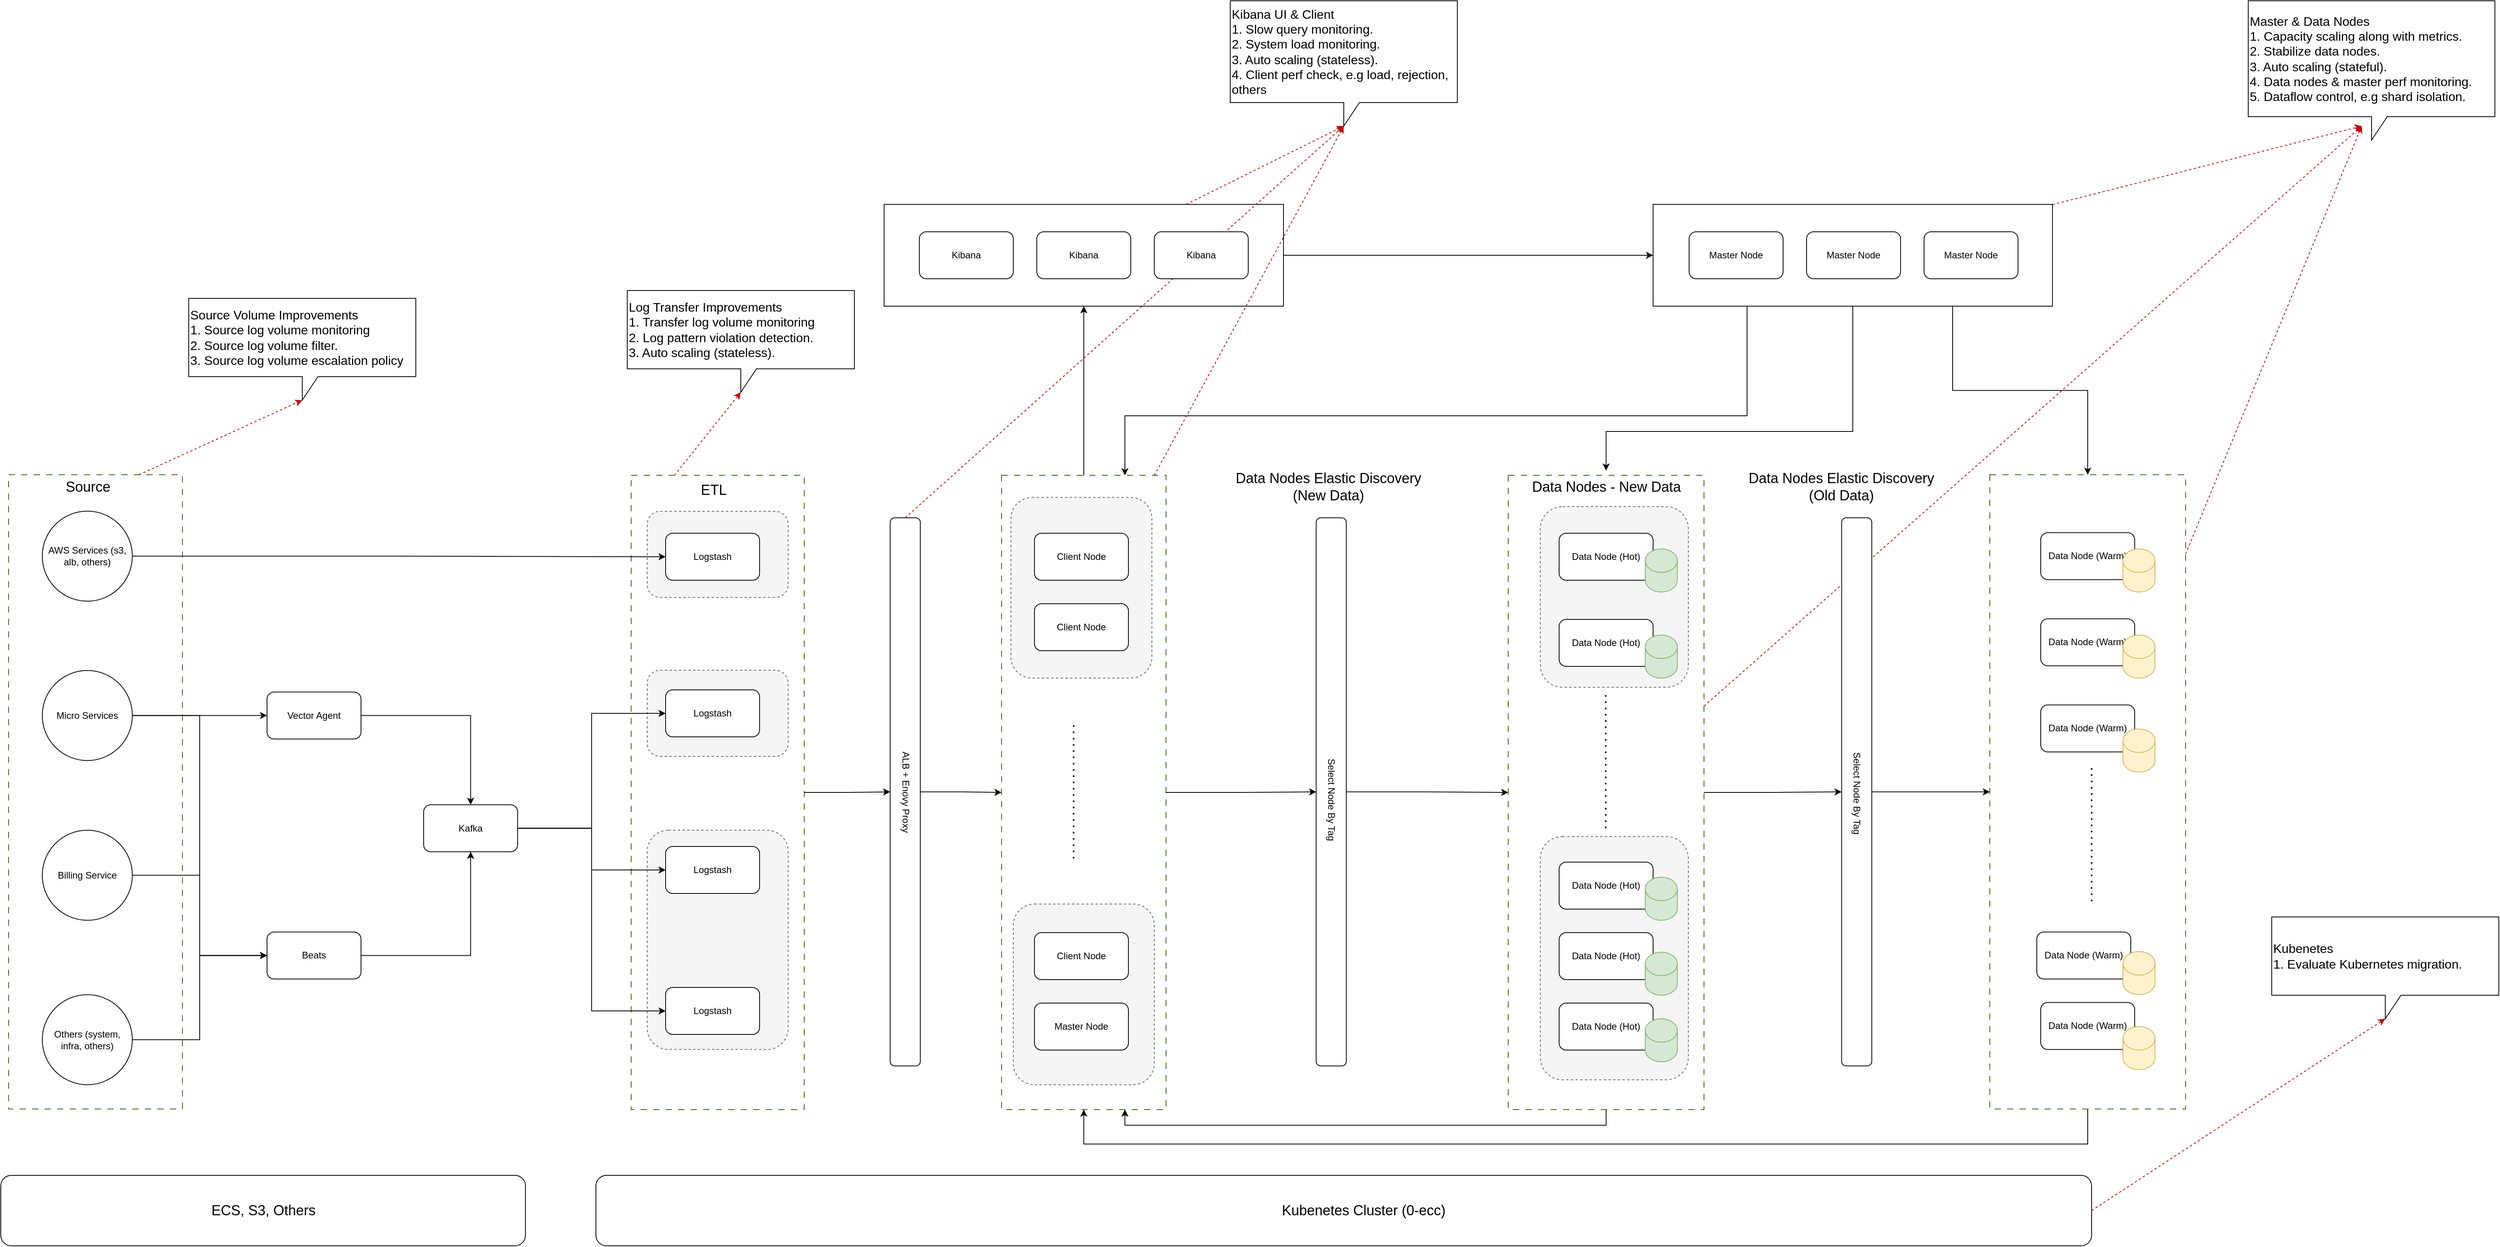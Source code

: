 <mxfile version="21.7.4" type="github">
  <diagram name="Page-1" id="CJJipEg_ZdHbSAjXl4IN">
    <mxGraphModel dx="3263" dy="2107" grid="1" gridSize="10" guides="1" tooltips="1" connect="1" arrows="1" fold="1" page="1" pageScale="1" pageWidth="850" pageHeight="1100" math="0" shadow="0">
      <root>
        <mxCell id="0" />
        <mxCell id="1" parent="0" />
        <mxCell id="A5_PFPzEll5ALQkFPiz4-55" value="" style="rounded=0;whiteSpace=wrap;html=1;dashed=1;dashPattern=8 8;strokeColor=#336600;" parent="1" vertex="1">
          <mxGeometry x="1855" y="136" width="250" height="810" as="geometry" />
        </mxCell>
        <mxCell id="qpXwIodEynWpEj1GwYdM-7" value="" style="rounded=1;whiteSpace=wrap;html=1;dashed=1;strokeColor=#666666;fillColor=#f5f5f5;fontColor=#333333;" vertex="1" parent="1">
          <mxGeometry x="1896" y="597.25" width="189" height="310.75" as="geometry" />
        </mxCell>
        <mxCell id="qpXwIodEynWpEj1GwYdM-6" value="" style="rounded=1;whiteSpace=wrap;html=1;dashed=1;strokeColor=#666666;fillColor=#f5f5f5;fontColor=#333333;" vertex="1" parent="1">
          <mxGeometry x="1896" y="176" width="189" height="230.75" as="geometry" />
        </mxCell>
        <mxCell id="A5_PFPzEll5ALQkFPiz4-54" value="" style="rounded=0;whiteSpace=wrap;html=1;dashed=1;dashPattern=8 8;strokeColor=#336600;" parent="1" vertex="1">
          <mxGeometry x="1208" y="136" width="210" height="810" as="geometry" />
        </mxCell>
        <mxCell id="qpXwIodEynWpEj1GwYdM-5" value="" style="rounded=1;whiteSpace=wrap;html=1;dashed=1;strokeColor=#666666;fillColor=#f5f5f5;fontColor=#333333;" vertex="1" parent="1">
          <mxGeometry x="1223" y="683.5" width="180" height="230.75" as="geometry" />
        </mxCell>
        <mxCell id="qpXwIodEynWpEj1GwYdM-4" value="" style="rounded=1;whiteSpace=wrap;html=1;dashed=1;strokeColor=#666666;fillColor=#f5f5f5;fontColor=#333333;" vertex="1" parent="1">
          <mxGeometry x="1220" y="164.25" width="180" height="230.75" as="geometry" />
        </mxCell>
        <mxCell id="A5_PFPzEll5ALQkFPiz4-53" value="" style="rounded=0;whiteSpace=wrap;html=1;dashed=1;dashPattern=8 8;strokeColor=#336600;" parent="1" vertex="1">
          <mxGeometry x="735" y="136" width="221" height="810" as="geometry" />
        </mxCell>
        <mxCell id="qpXwIodEynWpEj1GwYdM-3" value="" style="rounded=1;whiteSpace=wrap;html=1;dashed=1;strokeColor=#666666;fillColor=#f5f5f5;fontColor=#333333;" vertex="1" parent="1">
          <mxGeometry x="755.5" y="182" width="180" height="110" as="geometry" />
        </mxCell>
        <mxCell id="qpXwIodEynWpEj1GwYdM-2" value="" style="rounded=1;whiteSpace=wrap;html=1;dashed=1;strokeColor=#666666;fillColor=#f5f5f5;fontColor=#333333;" vertex="1" parent="1">
          <mxGeometry x="755.5" y="385" width="180" height="110" as="geometry" />
        </mxCell>
        <mxCell id="qpXwIodEynWpEj1GwYdM-1" value="" style="rounded=1;whiteSpace=wrap;html=1;dashed=1;strokeColor=#666666;fillColor=#f5f5f5;fontColor=#333333;" vertex="1" parent="1">
          <mxGeometry x="755.5" y="589.25" width="180" height="280" as="geometry" />
        </mxCell>
        <mxCell id="A5_PFPzEll5ALQkFPiz4-97" style="edgeStyle=orthogonalEdgeStyle;rounded=0;orthogonalLoop=1;jettySize=auto;html=1;entryX=0;entryY=0.5;entryDx=0;entryDy=0;" parent="1" source="A5_PFPzEll5ALQkFPiz4-58" target="A5_PFPzEll5ALQkFPiz4-57" edge="1">
          <mxGeometry relative="1" as="geometry" />
        </mxCell>
        <mxCell id="A5_PFPzEll5ALQkFPiz4-98" style="edgeStyle=orthogonalEdgeStyle;rounded=0;orthogonalLoop=1;jettySize=auto;html=1;entryX=0.5;entryY=0;entryDx=0;entryDy=0;startArrow=classic;startFill=1;endArrow=none;endFill=0;" parent="1" source="A5_PFPzEll5ALQkFPiz4-58" target="A5_PFPzEll5ALQkFPiz4-54" edge="1">
          <mxGeometry relative="1" as="geometry" />
        </mxCell>
        <mxCell id="A5_PFPzEll5ALQkFPiz4-118" style="rounded=0;orthogonalLoop=1;jettySize=auto;html=1;entryX=0;entryY=0;entryDx=145;entryDy=160;entryPerimeter=0;dashed=1;strokeColor=#CC0000;" parent="1" source="A5_PFPzEll5ALQkFPiz4-58" target="A5_PFPzEll5ALQkFPiz4-117" edge="1">
          <mxGeometry relative="1" as="geometry" />
        </mxCell>
        <mxCell id="A5_PFPzEll5ALQkFPiz4-58" value="" style="rounded=0;whiteSpace=wrap;html=1;" parent="1" vertex="1">
          <mxGeometry x="1058" y="-210" width="510" height="130" as="geometry" />
        </mxCell>
        <mxCell id="A5_PFPzEll5ALQkFPiz4-101" style="edgeStyle=orthogonalEdgeStyle;rounded=0;orthogonalLoop=1;jettySize=auto;html=1;entryX=0.75;entryY=0;entryDx=0;entryDy=0;exitX=0.25;exitY=1;exitDx=0;exitDy=0;" parent="1" source="A5_PFPzEll5ALQkFPiz4-57" target="A5_PFPzEll5ALQkFPiz4-54" edge="1">
          <mxGeometry relative="1" as="geometry">
            <Array as="points">
              <mxPoint x="2160" y="-80" />
              <mxPoint x="2160" y="60" />
              <mxPoint x="1366" y="60" />
            </Array>
          </mxGeometry>
        </mxCell>
        <mxCell id="A5_PFPzEll5ALQkFPiz4-102" style="edgeStyle=orthogonalEdgeStyle;rounded=0;orthogonalLoop=1;jettySize=auto;html=1;entryX=0.5;entryY=-0.025;entryDx=0;entryDy=0;entryPerimeter=0;" parent="1" source="A5_PFPzEll5ALQkFPiz4-57" target="A5_PFPzEll5ALQkFPiz4-88" edge="1">
          <mxGeometry relative="1" as="geometry">
            <Array as="points">
              <mxPoint x="2295" y="80" />
              <mxPoint x="1980" y="80" />
            </Array>
          </mxGeometry>
        </mxCell>
        <mxCell id="A5_PFPzEll5ALQkFPiz4-103" style="edgeStyle=orthogonalEdgeStyle;rounded=0;orthogonalLoop=1;jettySize=auto;html=1;exitX=0.75;exitY=1;exitDx=0;exitDy=0;entryX=0.5;entryY=0;entryDx=0;entryDy=0;" parent="1" source="A5_PFPzEll5ALQkFPiz4-57" target="A5_PFPzEll5ALQkFPiz4-56" edge="1">
          <mxGeometry relative="1" as="geometry" />
        </mxCell>
        <mxCell id="A5_PFPzEll5ALQkFPiz4-121" style="rounded=0;orthogonalLoop=1;jettySize=auto;html=1;entryX=0;entryY=0;entryDx=145;entryDy=160;entryPerimeter=0;dashed=1;strokeColor=#CC0000;" parent="1" source="A5_PFPzEll5ALQkFPiz4-57" target="A5_PFPzEll5ALQkFPiz4-120" edge="1">
          <mxGeometry relative="1" as="geometry" />
        </mxCell>
        <mxCell id="A5_PFPzEll5ALQkFPiz4-57" value="" style="rounded=0;whiteSpace=wrap;html=1;" parent="1" vertex="1">
          <mxGeometry x="2040" y="-210" width="510" height="130" as="geometry" />
        </mxCell>
        <mxCell id="A5_PFPzEll5ALQkFPiz4-100" style="edgeStyle=orthogonalEdgeStyle;rounded=0;orthogonalLoop=1;jettySize=auto;html=1;entryX=0.5;entryY=1;entryDx=0;entryDy=0;" parent="1" source="A5_PFPzEll5ALQkFPiz4-56" target="A5_PFPzEll5ALQkFPiz4-54" edge="1">
          <mxGeometry relative="1" as="geometry">
            <Array as="points">
              <mxPoint x="2595" y="990" />
              <mxPoint x="1313" y="990" />
            </Array>
          </mxGeometry>
        </mxCell>
        <mxCell id="A5_PFPzEll5ALQkFPiz4-123" style="rounded=0;orthogonalLoop=1;jettySize=auto;html=1;entryX=0;entryY=0;entryDx=145;entryDy=160;entryPerimeter=0;dashed=1;strokeColor=#CC0000;" parent="1" source="A5_PFPzEll5ALQkFPiz4-56" target="A5_PFPzEll5ALQkFPiz4-120" edge="1">
          <mxGeometry relative="1" as="geometry" />
        </mxCell>
        <mxCell id="A5_PFPzEll5ALQkFPiz4-56" value="" style="rounded=0;whiteSpace=wrap;html=1;dashed=1;dashPattern=8 8;strokeColor=#336600;" parent="1" vertex="1">
          <mxGeometry x="2470" y="135.25" width="250" height="810" as="geometry" />
        </mxCell>
        <mxCell id="A5_PFPzEll5ALQkFPiz4-80" style="edgeStyle=orthogonalEdgeStyle;rounded=0;orthogonalLoop=1;jettySize=auto;html=1;entryX=0.5;entryY=0;entryDx=0;entryDy=0;" parent="1" source="A5_PFPzEll5ALQkFPiz4-55" target="A5_PFPzEll5ALQkFPiz4-75" edge="1">
          <mxGeometry relative="1" as="geometry" />
        </mxCell>
        <mxCell id="A5_PFPzEll5ALQkFPiz4-99" style="edgeStyle=orthogonalEdgeStyle;rounded=0;orthogonalLoop=1;jettySize=auto;html=1;entryX=0.75;entryY=1;entryDx=0;entryDy=0;" parent="1" source="A5_PFPzEll5ALQkFPiz4-55" target="A5_PFPzEll5ALQkFPiz4-54" edge="1">
          <mxGeometry relative="1" as="geometry">
            <Array as="points">
              <mxPoint x="1980" y="966" />
              <mxPoint x="1366" y="966" />
            </Array>
          </mxGeometry>
        </mxCell>
        <mxCell id="A5_PFPzEll5ALQkFPiz4-122" style="rounded=0;orthogonalLoop=1;jettySize=auto;html=1;entryX=0;entryY=0;entryDx=145;entryDy=160;entryPerimeter=0;dashed=1;strokeColor=#CC0000;" parent="1" source="A5_PFPzEll5ALQkFPiz4-55" target="A5_PFPzEll5ALQkFPiz4-120" edge="1">
          <mxGeometry relative="1" as="geometry" />
        </mxCell>
        <mxCell id="A5_PFPzEll5ALQkFPiz4-78" style="edgeStyle=orthogonalEdgeStyle;rounded=0;orthogonalLoop=1;jettySize=auto;html=1;entryX=0.5;entryY=0;entryDx=0;entryDy=0;" parent="1" source="A5_PFPzEll5ALQkFPiz4-54" target="A5_PFPzEll5ALQkFPiz4-74" edge="1">
          <mxGeometry relative="1" as="geometry" />
        </mxCell>
        <mxCell id="A5_PFPzEll5ALQkFPiz4-119" style="rounded=0;orthogonalLoop=1;jettySize=auto;html=1;entryX=0;entryY=0;entryDx=145;entryDy=160;entryPerimeter=0;exitX=0.929;exitY=0;exitDx=0;exitDy=0;exitPerimeter=0;dashed=1;strokeColor=#CC0000;" parent="1" source="A5_PFPzEll5ALQkFPiz4-54" target="A5_PFPzEll5ALQkFPiz4-117" edge="1">
          <mxGeometry relative="1" as="geometry" />
        </mxCell>
        <mxCell id="A5_PFPzEll5ALQkFPiz4-76" style="edgeStyle=orthogonalEdgeStyle;rounded=0;orthogonalLoop=1;jettySize=auto;html=1;entryX=0.5;entryY=0;entryDx=0;entryDy=0;" parent="1" source="A5_PFPzEll5ALQkFPiz4-53" target="A5_PFPzEll5ALQkFPiz4-23" edge="1">
          <mxGeometry relative="1" as="geometry" />
        </mxCell>
        <mxCell id="A5_PFPzEll5ALQkFPiz4-116" style="rounded=0;orthogonalLoop=1;jettySize=auto;html=1;entryX=0;entryY=0;entryDx=145;entryDy=130;entryPerimeter=0;exitX=0.25;exitY=0;exitDx=0;exitDy=0;dashed=1;strokeColor=#CC0000;" parent="1" source="A5_PFPzEll5ALQkFPiz4-53" target="A5_PFPzEll5ALQkFPiz4-115" edge="1">
          <mxGeometry relative="1" as="geometry" />
        </mxCell>
        <mxCell id="A5_PFPzEll5ALQkFPiz4-114" style="rounded=0;orthogonalLoop=1;jettySize=auto;html=1;exitX=0.75;exitY=0;exitDx=0;exitDy=0;dashed=1;strokeColor=#CC0000;entryX=0;entryY=0;entryDx=145;entryDy=130;entryPerimeter=0;" parent="1" source="A5_PFPzEll5ALQkFPiz4-52" target="A5_PFPzEll5ALQkFPiz4-111" edge="1">
          <mxGeometry relative="1" as="geometry">
            <mxPoint x="269" y="20" as="targetPoint" />
          </mxGeometry>
        </mxCell>
        <mxCell id="A5_PFPzEll5ALQkFPiz4-52" value="" style="rounded=0;whiteSpace=wrap;html=1;dashed=1;dashPattern=8 8;strokeColor=#336600;" parent="1" vertex="1">
          <mxGeometry x="-60" y="135.25" width="222" height="810" as="geometry" />
        </mxCell>
        <mxCell id="A5_PFPzEll5ALQkFPiz4-66" style="edgeStyle=orthogonalEdgeStyle;rounded=0;orthogonalLoop=1;jettySize=auto;html=1;entryX=0.5;entryY=0;entryDx=0;entryDy=0;" parent="1" source="A5_PFPzEll5ALQkFPiz4-15" target="A5_PFPzEll5ALQkFPiz4-17" edge="1">
          <mxGeometry relative="1" as="geometry" />
        </mxCell>
        <mxCell id="A5_PFPzEll5ALQkFPiz4-15" value="Vector Agent" style="rounded=1;whiteSpace=wrap;html=1;" parent="1" vertex="1">
          <mxGeometry x="270" y="412.75" width="120" height="60" as="geometry" />
        </mxCell>
        <mxCell id="A5_PFPzEll5ALQkFPiz4-65" style="edgeStyle=orthogonalEdgeStyle;rounded=0;orthogonalLoop=1;jettySize=auto;html=1;" parent="1" source="A5_PFPzEll5ALQkFPiz4-16" target="A5_PFPzEll5ALQkFPiz4-17" edge="1">
          <mxGeometry relative="1" as="geometry" />
        </mxCell>
        <mxCell id="A5_PFPzEll5ALQkFPiz4-16" value="Beats" style="rounded=1;whiteSpace=wrap;html=1;" parent="1" vertex="1">
          <mxGeometry x="270" y="719.25" width="120" height="60" as="geometry" />
        </mxCell>
        <mxCell id="A5_PFPzEll5ALQkFPiz4-71" style="edgeStyle=orthogonalEdgeStyle;rounded=0;orthogonalLoop=1;jettySize=auto;html=1;entryX=0;entryY=0.5;entryDx=0;entryDy=0;" parent="1" source="A5_PFPzEll5ALQkFPiz4-17" target="A5_PFPzEll5ALQkFPiz4-20" edge="1">
          <mxGeometry relative="1" as="geometry" />
        </mxCell>
        <mxCell id="A5_PFPzEll5ALQkFPiz4-72" style="edgeStyle=orthogonalEdgeStyle;rounded=0;orthogonalLoop=1;jettySize=auto;html=1;" parent="1" source="A5_PFPzEll5ALQkFPiz4-17" target="A5_PFPzEll5ALQkFPiz4-21" edge="1">
          <mxGeometry relative="1" as="geometry" />
        </mxCell>
        <mxCell id="A5_PFPzEll5ALQkFPiz4-73" style="edgeStyle=orthogonalEdgeStyle;rounded=0;orthogonalLoop=1;jettySize=auto;html=1;entryX=0;entryY=0.5;entryDx=0;entryDy=0;" parent="1" source="A5_PFPzEll5ALQkFPiz4-17" target="A5_PFPzEll5ALQkFPiz4-22" edge="1">
          <mxGeometry relative="1" as="geometry" />
        </mxCell>
        <mxCell id="A5_PFPzEll5ALQkFPiz4-17" value="Kafka" style="rounded=1;whiteSpace=wrap;html=1;" parent="1" vertex="1">
          <mxGeometry x="470" y="556.75" width="120" height="60" as="geometry" />
        </mxCell>
        <mxCell id="A5_PFPzEll5ALQkFPiz4-19" value="Logstash" style="rounded=1;whiteSpace=wrap;html=1;" parent="1" vertex="1">
          <mxGeometry x="779" y="210" width="120" height="60" as="geometry" />
        </mxCell>
        <mxCell id="A5_PFPzEll5ALQkFPiz4-20" value="Logstash" style="rounded=1;whiteSpace=wrap;html=1;" parent="1" vertex="1">
          <mxGeometry x="779" y="410" width="120" height="60" as="geometry" />
        </mxCell>
        <mxCell id="A5_PFPzEll5ALQkFPiz4-21" value="Logstash" style="rounded=1;whiteSpace=wrap;html=1;" parent="1" vertex="1">
          <mxGeometry x="779" y="610" width="120" height="60" as="geometry" />
        </mxCell>
        <mxCell id="A5_PFPzEll5ALQkFPiz4-22" value="Logstash" style="rounded=1;whiteSpace=wrap;html=1;" parent="1" vertex="1">
          <mxGeometry x="779" y="790" width="120" height="60" as="geometry" />
        </mxCell>
        <mxCell id="A5_PFPzEll5ALQkFPiz4-77" style="edgeStyle=orthogonalEdgeStyle;rounded=0;orthogonalLoop=1;jettySize=auto;html=1;entryX=0;entryY=0.5;entryDx=0;entryDy=0;" parent="1" source="A5_PFPzEll5ALQkFPiz4-23" target="A5_PFPzEll5ALQkFPiz4-54" edge="1">
          <mxGeometry relative="1" as="geometry" />
        </mxCell>
        <mxCell id="A5_PFPzEll5ALQkFPiz4-126" style="rounded=0;orthogonalLoop=1;jettySize=auto;html=1;entryX=0;entryY=0;entryDx=145;entryDy=160;entryPerimeter=0;exitX=1;exitY=0.5;exitDx=0;exitDy=0;dashed=1;strokeColor=#CC0000;" parent="1" source="A5_PFPzEll5ALQkFPiz4-23" target="A5_PFPzEll5ALQkFPiz4-117" edge="1">
          <mxGeometry relative="1" as="geometry" />
        </mxCell>
        <mxCell id="A5_PFPzEll5ALQkFPiz4-23" value="" style="rounded=1;whiteSpace=wrap;html=1;rotation=-90;" parent="1" vertex="1">
          <mxGeometry x="735" y="521" width="700" height="38.5" as="geometry" />
        </mxCell>
        <mxCell id="A5_PFPzEll5ALQkFPiz4-24" value="Client Node" style="rounded=1;whiteSpace=wrap;html=1;" parent="1" vertex="1">
          <mxGeometry x="1250" y="210" width="120" height="60" as="geometry" />
        </mxCell>
        <mxCell id="A5_PFPzEll5ALQkFPiz4-25" value="Client Node" style="rounded=1;whiteSpace=wrap;html=1;" parent="1" vertex="1">
          <mxGeometry x="1250" y="300" width="120" height="60" as="geometry" />
        </mxCell>
        <mxCell id="A5_PFPzEll5ALQkFPiz4-26" value="Client Node" style="rounded=1;whiteSpace=wrap;html=1;" parent="1" vertex="1">
          <mxGeometry x="1250" y="720" width="120" height="60" as="geometry" />
        </mxCell>
        <mxCell id="A5_PFPzEll5ALQkFPiz4-27" value="Master Node" style="rounded=1;whiteSpace=wrap;html=1;" parent="1" vertex="1">
          <mxGeometry x="2086" y="-175" width="120" height="60" as="geometry" />
        </mxCell>
        <mxCell id="A5_PFPzEll5ALQkFPiz4-28" value="Master Node" style="rounded=1;whiteSpace=wrap;html=1;" parent="1" vertex="1">
          <mxGeometry x="2236" y="-175" width="120" height="60" as="geometry" />
        </mxCell>
        <mxCell id="A5_PFPzEll5ALQkFPiz4-29" value="Master Node" style="rounded=1;whiteSpace=wrap;html=1;" parent="1" vertex="1">
          <mxGeometry x="1250" y="810" width="120" height="60" as="geometry" />
        </mxCell>
        <mxCell id="A5_PFPzEll5ALQkFPiz4-30" value="Data Node (Hot)" style="rounded=1;whiteSpace=wrap;html=1;" parent="1" vertex="1">
          <mxGeometry x="1920" y="210" width="120" height="60" as="geometry" />
        </mxCell>
        <mxCell id="A5_PFPzEll5ALQkFPiz4-32" value="Data Node (Hot)" style="rounded=1;whiteSpace=wrap;html=1;" parent="1" vertex="1">
          <mxGeometry x="1920" y="320" width="120" height="60" as="geometry" />
        </mxCell>
        <mxCell id="A5_PFPzEll5ALQkFPiz4-33" value="Data Node (Hot)" style="rounded=1;whiteSpace=wrap;html=1;" parent="1" vertex="1">
          <mxGeometry x="1920" y="720" width="120" height="60" as="geometry" />
        </mxCell>
        <mxCell id="A5_PFPzEll5ALQkFPiz4-34" value="Data Node (Hot)" style="rounded=1;whiteSpace=wrap;html=1;" parent="1" vertex="1">
          <mxGeometry x="1920" y="810" width="120" height="60" as="geometry" />
        </mxCell>
        <mxCell id="A5_PFPzEll5ALQkFPiz4-35" value="Data Node (Warm)" style="rounded=1;whiteSpace=wrap;html=1;" parent="1" vertex="1">
          <mxGeometry x="2535" y="209.25" width="120" height="60" as="geometry" />
        </mxCell>
        <mxCell id="A5_PFPzEll5ALQkFPiz4-36" value="Data Node (Warm)" style="rounded=1;whiteSpace=wrap;html=1;" parent="1" vertex="1">
          <mxGeometry x="2535" y="319.25" width="120" height="60" as="geometry" />
        </mxCell>
        <mxCell id="A5_PFPzEll5ALQkFPiz4-37" value="Data Node (Warm)" style="rounded=1;whiteSpace=wrap;html=1;" parent="1" vertex="1">
          <mxGeometry x="2535" y="809.25" width="120" height="60" as="geometry" />
        </mxCell>
        <mxCell id="A5_PFPzEll5ALQkFPiz4-38" value="Data Node (Warm)" style="rounded=1;whiteSpace=wrap;html=1;" parent="1" vertex="1">
          <mxGeometry x="2535" y="429.25" width="120" height="60" as="geometry" />
        </mxCell>
        <mxCell id="A5_PFPzEll5ALQkFPiz4-39" value="Kibana" style="rounded=1;whiteSpace=wrap;html=1;" parent="1" vertex="1">
          <mxGeometry x="1403" y="-175" width="120" height="60" as="geometry" />
        </mxCell>
        <mxCell id="A5_PFPzEll5ALQkFPiz4-40" value="Kibana" style="rounded=1;whiteSpace=wrap;html=1;" parent="1" vertex="1">
          <mxGeometry x="1253" y="-175" width="120" height="60" as="geometry" />
        </mxCell>
        <mxCell id="A5_PFPzEll5ALQkFPiz4-41" value="Kibana" style="rounded=1;whiteSpace=wrap;html=1;" parent="1" vertex="1">
          <mxGeometry x="1103" y="-175" width="120" height="60" as="geometry" />
        </mxCell>
        <mxCell id="A5_PFPzEll5ALQkFPiz4-61" style="edgeStyle=orthogonalEdgeStyle;rounded=0;orthogonalLoop=1;jettySize=auto;html=1;entryX=0;entryY=0.5;entryDx=0;entryDy=0;" parent="1" source="A5_PFPzEll5ALQkFPiz4-43" target="A5_PFPzEll5ALQkFPiz4-19" edge="1">
          <mxGeometry relative="1" as="geometry" />
        </mxCell>
        <mxCell id="A5_PFPzEll5ALQkFPiz4-43" value="AWS Services (s3, alb, others)" style="ellipse;whiteSpace=wrap;html=1;aspect=fixed;" parent="1" vertex="1">
          <mxGeometry x="-17" y="181.75" width="115" height="115" as="geometry" />
        </mxCell>
        <mxCell id="A5_PFPzEll5ALQkFPiz4-67" style="edgeStyle=orthogonalEdgeStyle;rounded=0;orthogonalLoop=1;jettySize=auto;html=1;entryX=0;entryY=0.5;entryDx=0;entryDy=0;" parent="1" source="A5_PFPzEll5ALQkFPiz4-45" target="A5_PFPzEll5ALQkFPiz4-15" edge="1">
          <mxGeometry relative="1" as="geometry" />
        </mxCell>
        <mxCell id="A5_PFPzEll5ALQkFPiz4-68" style="edgeStyle=orthogonalEdgeStyle;rounded=0;orthogonalLoop=1;jettySize=auto;html=1;entryX=0;entryY=0.5;entryDx=0;entryDy=0;" parent="1" source="A5_PFPzEll5ALQkFPiz4-45" target="A5_PFPzEll5ALQkFPiz4-16" edge="1">
          <mxGeometry relative="1" as="geometry" />
        </mxCell>
        <mxCell id="A5_PFPzEll5ALQkFPiz4-45" value="Micro Services" style="ellipse;whiteSpace=wrap;html=1;aspect=fixed;" parent="1" vertex="1">
          <mxGeometry x="-17" y="385.25" width="115" height="115" as="geometry" />
        </mxCell>
        <mxCell id="A5_PFPzEll5ALQkFPiz4-69" style="edgeStyle=orthogonalEdgeStyle;rounded=0;orthogonalLoop=1;jettySize=auto;html=1;entryX=0;entryY=0.5;entryDx=0;entryDy=0;" parent="1" source="A5_PFPzEll5ALQkFPiz4-46" target="A5_PFPzEll5ALQkFPiz4-16" edge="1">
          <mxGeometry relative="1" as="geometry" />
        </mxCell>
        <mxCell id="A5_PFPzEll5ALQkFPiz4-46" value="Billing Service" style="ellipse;whiteSpace=wrap;html=1;aspect=fixed;" parent="1" vertex="1">
          <mxGeometry x="-17" y="589.25" width="115" height="115" as="geometry" />
        </mxCell>
        <mxCell id="A5_PFPzEll5ALQkFPiz4-70" style="edgeStyle=orthogonalEdgeStyle;rounded=0;orthogonalLoop=1;jettySize=auto;html=1;entryX=0;entryY=0.5;entryDx=0;entryDy=0;" parent="1" source="A5_PFPzEll5ALQkFPiz4-47" target="A5_PFPzEll5ALQkFPiz4-16" edge="1">
          <mxGeometry relative="1" as="geometry" />
        </mxCell>
        <mxCell id="A5_PFPzEll5ALQkFPiz4-47" value="Others (system, infra, others)" style="ellipse;whiteSpace=wrap;html=1;aspect=fixed;" parent="1" vertex="1">
          <mxGeometry x="-17" y="799.25" width="115" height="115" as="geometry" />
        </mxCell>
        <mxCell id="A5_PFPzEll5ALQkFPiz4-48" value="Master Node" style="rounded=1;whiteSpace=wrap;html=1;" parent="1" vertex="1">
          <mxGeometry x="2386" y="-175" width="120" height="60" as="geometry" />
        </mxCell>
        <mxCell id="A5_PFPzEll5ALQkFPiz4-79" style="edgeStyle=orthogonalEdgeStyle;rounded=0;orthogonalLoop=1;jettySize=auto;html=1;entryX=0;entryY=0.5;entryDx=0;entryDy=0;" parent="1" source="A5_PFPzEll5ALQkFPiz4-74" target="A5_PFPzEll5ALQkFPiz4-55" edge="1">
          <mxGeometry relative="1" as="geometry" />
        </mxCell>
        <mxCell id="A5_PFPzEll5ALQkFPiz4-74" value="" style="rounded=1;whiteSpace=wrap;html=1;rotation=-90;" parent="1" vertex="1">
          <mxGeometry x="1279" y="521" width="700" height="38.5" as="geometry" />
        </mxCell>
        <mxCell id="A5_PFPzEll5ALQkFPiz4-81" style="edgeStyle=orthogonalEdgeStyle;rounded=0;orthogonalLoop=1;jettySize=auto;html=1;entryX=0;entryY=0.5;entryDx=0;entryDy=0;" parent="1" source="A5_PFPzEll5ALQkFPiz4-75" target="A5_PFPzEll5ALQkFPiz4-56" edge="1">
          <mxGeometry relative="1" as="geometry" />
        </mxCell>
        <mxCell id="A5_PFPzEll5ALQkFPiz4-75" value="" style="rounded=1;whiteSpace=wrap;html=1;rotation=-90;" parent="1" vertex="1">
          <mxGeometry x="1950" y="521" width="700" height="38.5" as="geometry" />
        </mxCell>
        <mxCell id="A5_PFPzEll5ALQkFPiz4-84" value="" style="rounded=1;whiteSpace=wrap;html=1;" parent="1" vertex="1">
          <mxGeometry x="-70" y="1030" width="670" height="90" as="geometry" />
        </mxCell>
        <mxCell id="A5_PFPzEll5ALQkFPiz4-125" style="rounded=0;orthogonalLoop=1;jettySize=auto;html=1;entryX=0;entryY=0;entryDx=145;entryDy=130;entryPerimeter=0;exitX=1;exitY=0.5;exitDx=0;exitDy=0;dashed=1;strokeColor=#CC0000;" parent="1" source="A5_PFPzEll5ALQkFPiz4-85" target="A5_PFPzEll5ALQkFPiz4-124" edge="1">
          <mxGeometry relative="1" as="geometry" />
        </mxCell>
        <mxCell id="A5_PFPzEll5ALQkFPiz4-85" value="" style="rounded=1;whiteSpace=wrap;html=1;" parent="1" vertex="1">
          <mxGeometry x="690" y="1030" width="1910" height="90" as="geometry" />
        </mxCell>
        <mxCell id="A5_PFPzEll5ALQkFPiz4-86" value="Data Nodes Elastic Discovery&lt;br&gt;(New Data)" style="text;html=1;align=center;verticalAlign=middle;resizable=0;points=[];autosize=1;strokeColor=none;fillColor=none;fontSize=18;" parent="1" vertex="1">
          <mxGeometry x="1495" y="121" width="260" height="60" as="geometry" />
        </mxCell>
        <mxCell id="A5_PFPzEll5ALQkFPiz4-88" value="Data Nodes - New Data" style="text;html=1;align=center;verticalAlign=middle;resizable=0;points=[];autosize=1;strokeColor=none;fillColor=none;fontSize=18;" parent="1" vertex="1">
          <mxGeometry x="1875" y="131" width="210" height="40" as="geometry" />
        </mxCell>
        <mxCell id="A5_PFPzEll5ALQkFPiz4-89" value="Data Node (Hot)" style="rounded=1;whiteSpace=wrap;html=1;" parent="1" vertex="1">
          <mxGeometry x="1920" y="630" width="120" height="60" as="geometry" />
        </mxCell>
        <mxCell id="A5_PFPzEll5ALQkFPiz4-90" value="Data Node (Warm)" style="rounded=1;whiteSpace=wrap;html=1;" parent="1" vertex="1">
          <mxGeometry x="2530" y="719.25" width="120" height="60" as="geometry" />
        </mxCell>
        <mxCell id="A5_PFPzEll5ALQkFPiz4-92" value="Data Nodes Elastic Discovery&lt;br&gt;(Old Data)" style="text;html=1;align=center;verticalAlign=middle;resizable=0;points=[];autosize=1;strokeColor=none;fillColor=none;fontSize=18;" parent="1" vertex="1">
          <mxGeometry x="2150" y="121" width="260" height="60" as="geometry" />
        </mxCell>
        <mxCell id="A5_PFPzEll5ALQkFPiz4-93" value="Select Node By Tag" style="text;html=1;align=center;verticalAlign=middle;resizable=0;points=[];autosize=1;strokeColor=none;fillColor=none;rotation=90;" parent="1" vertex="1">
          <mxGeometry x="1564" y="535" width="130" height="30" as="geometry" />
        </mxCell>
        <mxCell id="A5_PFPzEll5ALQkFPiz4-94" value="Select Node By Tag" style="text;html=1;align=center;verticalAlign=middle;resizable=0;points=[];autosize=1;strokeColor=none;fillColor=none;rotation=90;" parent="1" vertex="1">
          <mxGeometry x="2235" y="526.75" width="130" height="30" as="geometry" />
        </mxCell>
        <mxCell id="A5_PFPzEll5ALQkFPiz4-95" value="" style="endArrow=none;dashed=1;html=1;dashPattern=1 3;strokeWidth=2;rounded=0;" parent="1" edge="1">
          <mxGeometry width="50" height="50" relative="1" as="geometry">
            <mxPoint x="1979.5" y="586.75" as="sourcePoint" />
            <mxPoint x="1979.5" y="416.75" as="targetPoint" />
          </mxGeometry>
        </mxCell>
        <mxCell id="A5_PFPzEll5ALQkFPiz4-96" value="" style="endArrow=none;dashed=1;html=1;dashPattern=1 3;strokeWidth=2;rounded=0;" parent="1" edge="1">
          <mxGeometry width="50" height="50" relative="1" as="geometry">
            <mxPoint x="2600" y="680" as="sourcePoint" />
            <mxPoint x="2600" y="510" as="targetPoint" />
          </mxGeometry>
        </mxCell>
        <mxCell id="A5_PFPzEll5ALQkFPiz4-104" value="ETL" style="text;html=1;align=center;verticalAlign=middle;resizable=0;points=[];autosize=1;strokeColor=none;fillColor=none;fontSize=18;" parent="1" vertex="1">
          <mxGeometry x="810" y="135.25" width="60" height="40" as="geometry" />
        </mxCell>
        <mxCell id="A5_PFPzEll5ALQkFPiz4-105" value="Source" style="text;html=1;align=center;verticalAlign=middle;resizable=0;points=[];autosize=1;strokeColor=none;fillColor=none;fontSize=18;" parent="1" vertex="1">
          <mxGeometry x="0.5" y="131" width="80" height="40" as="geometry" />
        </mxCell>
        <mxCell id="A5_PFPzEll5ALQkFPiz4-106" value="" style="endArrow=none;dashed=1;html=1;dashPattern=1 3;strokeWidth=2;rounded=0;" parent="1" edge="1">
          <mxGeometry width="50" height="50" relative="1" as="geometry">
            <mxPoint x="1300" y="625.25" as="sourcePoint" />
            <mxPoint x="1300" y="455.25" as="targetPoint" />
          </mxGeometry>
        </mxCell>
        <mxCell id="A5_PFPzEll5ALQkFPiz4-107" value="Kubenetes Cluster (0-ecc)" style="text;html=1;align=center;verticalAlign=middle;resizable=0;points=[];autosize=1;strokeColor=none;fillColor=none;fontSize=18;" parent="1" vertex="1">
          <mxGeometry x="1555" y="1055" width="230" height="40" as="geometry" />
        </mxCell>
        <mxCell id="A5_PFPzEll5ALQkFPiz4-108" value="ECS, S3, Others" style="text;html=1;align=center;verticalAlign=middle;resizable=0;points=[];autosize=1;strokeColor=none;fillColor=none;fontSize=18;" parent="1" vertex="1">
          <mxGeometry x="185" y="1055" width="160" height="40" as="geometry" />
        </mxCell>
        <mxCell id="A5_PFPzEll5ALQkFPiz4-110" value="ALB + Enovy Proxy" style="text;html=1;align=center;verticalAlign=middle;resizable=0;points=[];autosize=1;strokeColor=none;fillColor=none;rotation=90;" parent="1" vertex="1">
          <mxGeometry x="1020" y="525.25" width="130" height="30" as="geometry" />
        </mxCell>
        <mxCell id="A5_PFPzEll5ALQkFPiz4-111" value="Source Volume Improvements&lt;br&gt;1. Source log volume monitoring&lt;br&gt;2. Source log volume filter.&lt;br&gt;3. Source log volume escalation policy" style="shape=callout;whiteSpace=wrap;html=1;perimeter=calloutPerimeter;align=left;fontSize=16;" parent="1" vertex="1">
          <mxGeometry x="170" y="-90" width="290" height="130" as="geometry" />
        </mxCell>
        <mxCell id="A5_PFPzEll5ALQkFPiz4-115" value="Log Transfer Improvements&lt;br&gt;1. Transfer log volume monitoring&lt;br&gt;2. Log pattern violation detection.&lt;br&gt;3. Auto scaling (stateless)." style="shape=callout;whiteSpace=wrap;html=1;perimeter=calloutPerimeter;align=left;fontSize=16;" parent="1" vertex="1">
          <mxGeometry x="730" y="-100" width="290" height="130" as="geometry" />
        </mxCell>
        <mxCell id="A5_PFPzEll5ALQkFPiz4-117" value="Kibana UI &amp;amp; Client&lt;br&gt;1. Slow query monitoring.&lt;br&gt;2. System load monitoring.&lt;br&gt;3. Auto scaling (stateless).&lt;br&gt;4. Client perf check, e.g load, rejection, others" style="shape=callout;whiteSpace=wrap;html=1;perimeter=calloutPerimeter;align=left;fontSize=16;" parent="1" vertex="1">
          <mxGeometry x="1500" y="-470" width="290" height="160" as="geometry" />
        </mxCell>
        <mxCell id="A5_PFPzEll5ALQkFPiz4-120" value="Master &amp;amp; Data Nodes&lt;br&gt;1. Capacity scaling along with metrics.&lt;br&gt;2. Stabilize data nodes.&lt;br&gt;3. Auto scaling (stateful).&lt;br&gt;4. Data nodes &amp;amp; master perf monitoring.&lt;br&gt;5. Dataflow control, e.g shard isolation." style="shape=callout;whiteSpace=wrap;html=1;perimeter=calloutPerimeter;align=left;fontSize=16;" parent="1" vertex="1">
          <mxGeometry x="2800" y="-470" width="315" height="178" as="geometry" />
        </mxCell>
        <mxCell id="A5_PFPzEll5ALQkFPiz4-124" value="Kubenetes&lt;br&gt;1. Evaluate Kubernetes migration.&amp;nbsp;&lt;br&gt;" style="shape=callout;whiteSpace=wrap;html=1;perimeter=calloutPerimeter;align=left;fontSize=16;" parent="1" vertex="1">
          <mxGeometry x="2830" y="700" width="290" height="130" as="geometry" />
        </mxCell>
        <mxCell id="A5_PFPzEll5ALQkFPiz4-129" value="" style="shape=cylinder3;whiteSpace=wrap;html=1;boundedLbl=1;backgroundOutline=1;size=15;fillColor=#d5e8d4;strokeColor=#82b366;" parent="1" vertex="1">
          <mxGeometry x="2030" y="830" width="41" height="55" as="geometry" />
        </mxCell>
        <mxCell id="A5_PFPzEll5ALQkFPiz4-130" value="" style="shape=cylinder3;whiteSpace=wrap;html=1;boundedLbl=1;backgroundOutline=1;size=15;fillColor=#d5e8d4;strokeColor=#82b366;" parent="1" vertex="1">
          <mxGeometry x="2030" y="745" width="41" height="55" as="geometry" />
        </mxCell>
        <mxCell id="A5_PFPzEll5ALQkFPiz4-131" value="" style="shape=cylinder3;whiteSpace=wrap;html=1;boundedLbl=1;backgroundOutline=1;size=15;fillColor=#d5e8d4;strokeColor=#82b366;" parent="1" vertex="1">
          <mxGeometry x="2030" y="649.25" width="41" height="55" as="geometry" />
        </mxCell>
        <mxCell id="A5_PFPzEll5ALQkFPiz4-132" value="" style="shape=cylinder3;whiteSpace=wrap;html=1;boundedLbl=1;backgroundOutline=1;size=15;fillColor=#d5e8d4;strokeColor=#82b366;" parent="1" vertex="1">
          <mxGeometry x="2030" y="340" width="41" height="55" as="geometry" />
        </mxCell>
        <mxCell id="A5_PFPzEll5ALQkFPiz4-133" value="" style="shape=cylinder3;whiteSpace=wrap;html=1;boundedLbl=1;backgroundOutline=1;size=15;fillColor=#d5e8d4;strokeColor=#82b366;" parent="1" vertex="1">
          <mxGeometry x="2030" y="230" width="41" height="55" as="geometry" />
        </mxCell>
        <mxCell id="A5_PFPzEll5ALQkFPiz4-134" value="" style="shape=cylinder3;whiteSpace=wrap;html=1;boundedLbl=1;backgroundOutline=1;size=15;fillColor=#fff2cc;strokeColor=#d6b656;" parent="1" vertex="1">
          <mxGeometry x="2640" y="230" width="41" height="55" as="geometry" />
        </mxCell>
        <mxCell id="A5_PFPzEll5ALQkFPiz4-135" value="" style="shape=cylinder3;whiteSpace=wrap;html=1;boundedLbl=1;backgroundOutline=1;size=15;fillColor=#fff2cc;strokeColor=#d6b656;" parent="1" vertex="1">
          <mxGeometry x="2640" y="840" width="41" height="55" as="geometry" />
        </mxCell>
        <mxCell id="A5_PFPzEll5ALQkFPiz4-136" value="" style="shape=cylinder3;whiteSpace=wrap;html=1;boundedLbl=1;backgroundOutline=1;size=15;fillColor=#fff2cc;strokeColor=#d6b656;" parent="1" vertex="1">
          <mxGeometry x="2640" y="744.25" width="41" height="55" as="geometry" />
        </mxCell>
        <mxCell id="A5_PFPzEll5ALQkFPiz4-137" value="" style="shape=cylinder3;whiteSpace=wrap;html=1;boundedLbl=1;backgroundOutline=1;size=15;fillColor=#fff2cc;strokeColor=#d6b656;" parent="1" vertex="1">
          <mxGeometry x="2640" y="460" width="41" height="55" as="geometry" />
        </mxCell>
        <mxCell id="A5_PFPzEll5ALQkFPiz4-138" value="" style="shape=cylinder3;whiteSpace=wrap;html=1;boundedLbl=1;backgroundOutline=1;size=15;fillColor=#fff2cc;strokeColor=#d6b656;" parent="1" vertex="1">
          <mxGeometry x="2640" y="340" width="41" height="55" as="geometry" />
        </mxCell>
      </root>
    </mxGraphModel>
  </diagram>
</mxfile>
